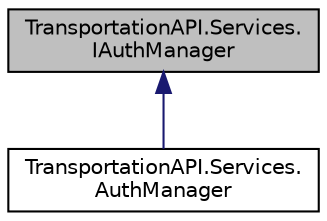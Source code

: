 digraph "TransportationAPI.Services.IAuthManager"
{
 // LATEX_PDF_SIZE
  edge [fontname="Helvetica",fontsize="10",labelfontname="Helvetica",labelfontsize="10"];
  node [fontname="Helvetica",fontsize="10",shape=record];
  Node1 [label="TransportationAPI.Services.\lIAuthManager",height=0.2,width=0.4,color="black", fillcolor="grey75", style="filled", fontcolor="black",tooltip=" "];
  Node1 -> Node2 [dir="back",color="midnightblue",fontsize="10",style="solid",fontname="Helvetica"];
  Node2 [label="TransportationAPI.Services.\lAuthManager",height=0.2,width=0.4,color="black", fillcolor="white", style="filled",URL="$class_transportation_a_p_i_1_1_services_1_1_auth_manager.html",tooltip=" "];
}
